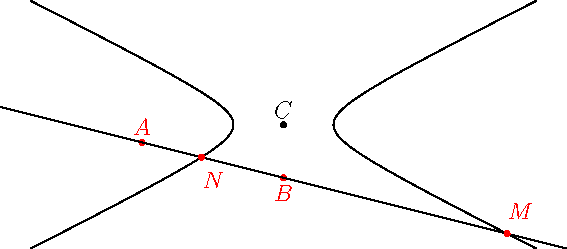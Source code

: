 import geometry;
size(10cm);

// currentcoordsys=cartesiansystem((2,1),i=(1,0.5),j=(-0.25,.75));
// show(currentcoordsys);

// Enlarge the bounding box of the current picture
draw(box((-6,-5), (10,2)), invisible);

point A=(-2,-2);
point B=(2,-3);
dot("$A$",A,N,red);
dot("$B$",B,S,red);

line l=line(A,B);
draw(l);

point C=(2,-1.5);
dot("$C$",C,N);

hyperbola h=hyperbola(C,sqrt(2),sqrt(2)/2,0);
draw(h);

/*<asyxml><view file="modules/geometry.asy" type="point[]" signature="intersectionpoints(line,hyperbola)"/></asyxml>*/
point[] inter=intersectionpoints(l,h);
dot("$M$", inter[0], 2N+E, red);
dot("$N$", inter[1], 2S+E, red);
